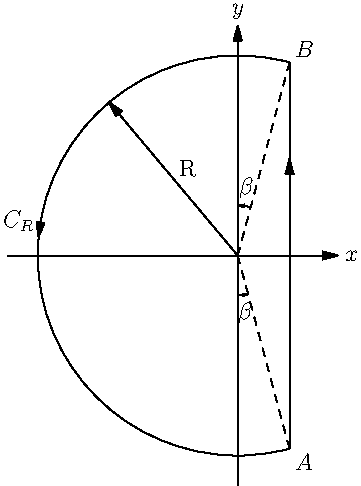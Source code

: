 //===============================================
//  To generate pdf output:
//    $ asy -f pdf contour.asy
//
//  To generate eps output:
//    $ asy contour.asy
//===============================================

//size(6cm,0);
import math;
import graph;
import geometry;  // for special arc

//unitsize(1.5);

// x and y axis
pair xRight = (50,0);
draw( (-115,0)--xRight, Arrow );
draw( (0,-115)--(0,115), Arrow );
label("$x$", xRight, E);
label("$y$", (0,115), N);

real rmax = 100;
real c = 0;  // deg
real beta = 15;  // deg

pair O = (0,0);
pair B = dir(90-beta);
pair A = dir(270+beta);
pair C = dir(90-c);
pair D = dir(90);
pair E = dir(270-c);
pair F = dir(270);
pair G = dir(360-c);
draw( arc(O, rmax*B, rmax*A, CCW),black, Arrow(Relative(0.475)), PenMargins );
label( "$C_R$", rmax*dir(170), W);
draw( "$\beta$", arc( B, O, C, 25),black, Arrow, PenMargins );
draw( "$\beta$", arc( E, O, A, 20),black, Arrow, PenMargins );

draw( O--rmax*B, dashed );
draw( O--rmax*A, dashed );
draw( rmax*A--rmax*B, Arrow(Relative(0.75)) );
label( "$A$", rmax*A, SE );
label( "$B$", rmax*B, NE );

draw( "R", O--rmax*dir(130), Arrow );


